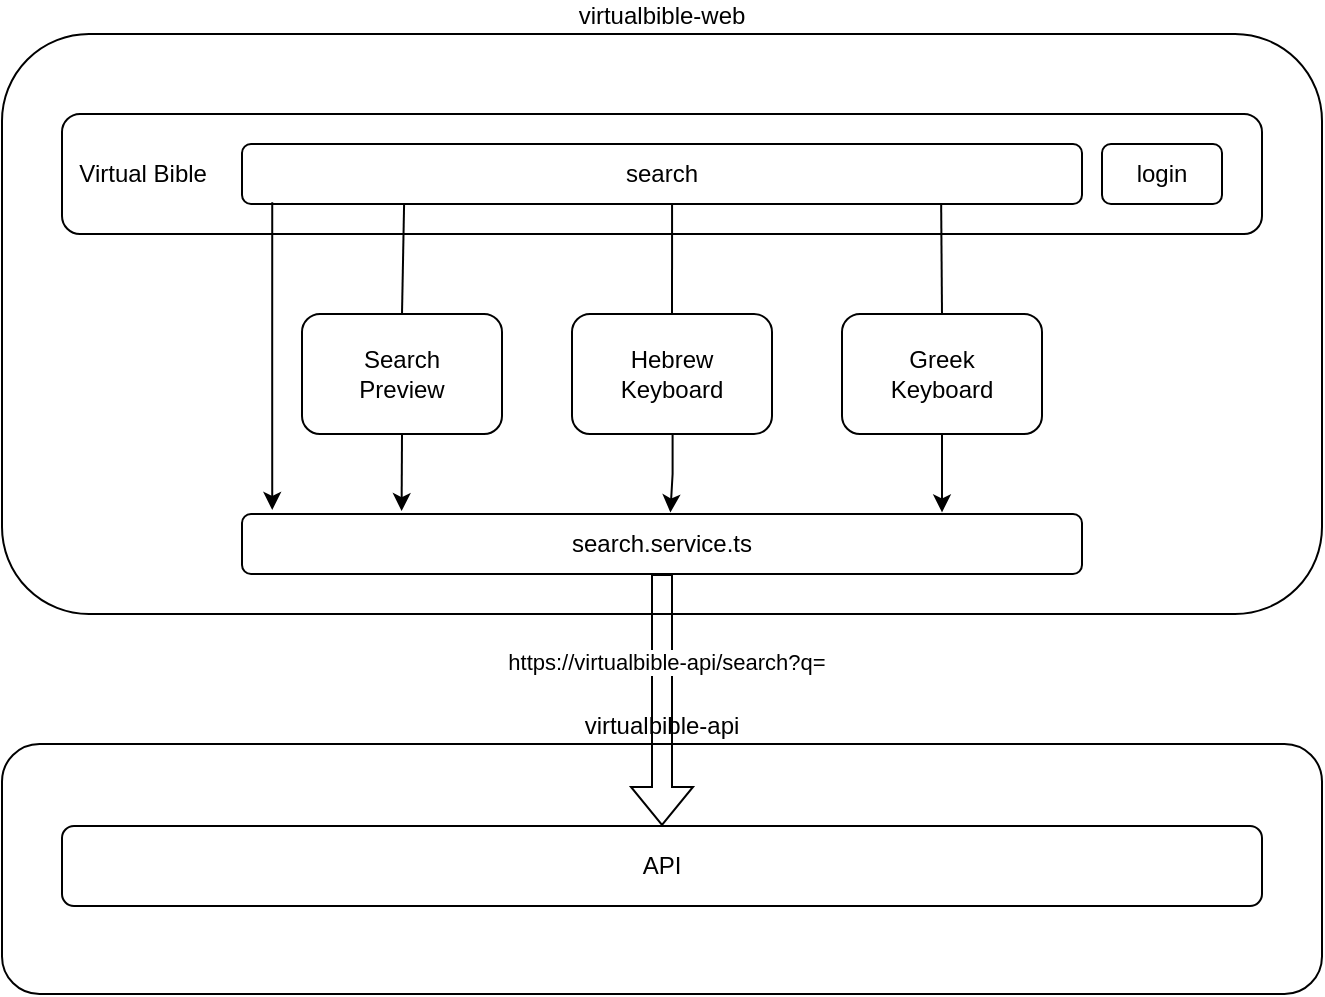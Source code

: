 <mxfile version="24.8.9">
  <diagram name="Page-1" id="XmDNyY39khyLWt8Rqw_E">
    <mxGraphModel dx="1158" dy="734" grid="1" gridSize="10" guides="1" tooltips="1" connect="1" arrows="1" fold="1" page="1" pageScale="1" pageWidth="850" pageHeight="1100" math="0" shadow="0">
      <root>
        <mxCell id="0" />
        <mxCell id="1" parent="0" />
        <mxCell id="-Rp3sFje5-P1Gec0Q8yj-18" value="virtualbible-api" style="rounded=1;whiteSpace=wrap;html=1;labelPosition=center;verticalLabelPosition=top;align=center;verticalAlign=bottom;" parent="1" vertex="1">
          <mxGeometry x="90" y="455" width="660" height="125" as="geometry" />
        </mxCell>
        <mxCell id="-Rp3sFje5-P1Gec0Q8yj-17" value="virtualbible-web" style="rounded=1;whiteSpace=wrap;html=1;labelPosition=center;verticalLabelPosition=top;align=center;verticalAlign=bottom;" parent="1" vertex="1">
          <mxGeometry x="90" y="100" width="660" height="290" as="geometry" />
        </mxCell>
        <mxCell id="-Rp3sFje5-P1Gec0Q8yj-1" value="&amp;nbsp; Virtual Bible" style="rounded=1;whiteSpace=wrap;html=1;align=left;" parent="1" vertex="1">
          <mxGeometry x="120" y="140" width="600" height="60" as="geometry" />
        </mxCell>
        <mxCell id="-Rp3sFje5-P1Gec0Q8yj-2" value="search" style="rounded=1;whiteSpace=wrap;html=1;" parent="1" vertex="1">
          <mxGeometry x="210" y="155" width="420" height="30" as="geometry" />
        </mxCell>
        <mxCell id="-Rp3sFje5-P1Gec0Q8yj-3" value="Search&lt;div&gt;Preview&lt;/div&gt;" style="rounded=1;whiteSpace=wrap;html=1;align=center;" parent="1" vertex="1">
          <mxGeometry x="240" y="240" width="100" height="60" as="geometry" />
        </mxCell>
        <mxCell id="-Rp3sFje5-P1Gec0Q8yj-12" style="edgeStyle=orthogonalEdgeStyle;rounded=0;orthogonalLoop=1;jettySize=auto;html=1;exitX=0.503;exitY=0.932;exitDx=0;exitDy=0;entryX=0.51;entryY=-0.125;entryDx=0;entryDy=0;entryPerimeter=0;exitPerimeter=0;" parent="1" source="-Rp3sFje5-P1Gec0Q8yj-4" edge="1">
          <mxGeometry relative="1" as="geometry">
            <mxPoint x="425" y="303" as="sourcePoint" />
            <mxPoint x="424.2" y="339.25" as="targetPoint" />
          </mxGeometry>
        </mxCell>
        <mxCell id="-Rp3sFje5-P1Gec0Q8yj-4" value="Hebrew&lt;div&gt;Keyboard&lt;/div&gt;" style="rounded=1;whiteSpace=wrap;html=1;align=center;" parent="1" vertex="1">
          <mxGeometry x="375" y="240" width="100" height="60" as="geometry" />
        </mxCell>
        <mxCell id="-Rp3sFje5-P1Gec0Q8yj-5" value="Greek&lt;div&gt;Keyboard&lt;/div&gt;" style="rounded=1;whiteSpace=wrap;html=1;align=center;" parent="1" vertex="1">
          <mxGeometry x="510" y="240" width="100" height="60" as="geometry" />
        </mxCell>
        <mxCell id="-Rp3sFje5-P1Gec0Q8yj-6" value="" style="endArrow=none;html=1;rounded=0;exitX=0.5;exitY=0;exitDx=0;exitDy=0;entryX=0.193;entryY=0.988;entryDx=0;entryDy=0;entryPerimeter=0;" parent="1" source="-Rp3sFje5-P1Gec0Q8yj-3" target="-Rp3sFje5-P1Gec0Q8yj-2" edge="1">
          <mxGeometry width="50" height="50" relative="1" as="geometry">
            <mxPoint x="400" y="370" as="sourcePoint" />
            <mxPoint x="291" y="190" as="targetPoint" />
          </mxGeometry>
        </mxCell>
        <mxCell id="-Rp3sFje5-P1Gec0Q8yj-7" value="" style="endArrow=none;html=1;rounded=0;exitX=0.5;exitY=0;exitDx=0;exitDy=0;entryX=0.512;entryY=0.986;entryDx=0;entryDy=0;entryPerimeter=0;" parent="1" source="-Rp3sFje5-P1Gec0Q8yj-4" target="-Rp3sFje5-P1Gec0Q8yj-2" edge="1">
          <mxGeometry width="50" height="50" relative="1" as="geometry">
            <mxPoint x="424" y="240" as="sourcePoint" />
            <mxPoint x="425" y="210" as="targetPoint" />
          </mxGeometry>
        </mxCell>
        <mxCell id="-Rp3sFje5-P1Gec0Q8yj-8" value="" style="endArrow=none;html=1;rounded=0;entryX=0.149;entryY=1.193;entryDx=0;entryDy=0;entryPerimeter=0;exitX=0.5;exitY=0;exitDx=0;exitDy=0;" parent="1" source="-Rp3sFje5-P1Gec0Q8yj-5" edge="1">
          <mxGeometry width="50" height="50" relative="1" as="geometry">
            <mxPoint x="559.58" y="234" as="sourcePoint" />
            <mxPoint x="559.58" y="185" as="targetPoint" />
          </mxGeometry>
        </mxCell>
        <mxCell id="-Rp3sFje5-P1Gec0Q8yj-9" value="login" style="rounded=1;whiteSpace=wrap;html=1;" parent="1" vertex="1">
          <mxGeometry x="640" y="155" width="60" height="30" as="geometry" />
        </mxCell>
        <mxCell id="-Rp3sFje5-P1Gec0Q8yj-10" value="search.service.ts" style="rounded=1;whiteSpace=wrap;html=1;" parent="1" vertex="1">
          <mxGeometry x="210" y="340" width="420" height="30" as="geometry" />
        </mxCell>
        <mxCell id="-Rp3sFje5-P1Gec0Q8yj-11" style="edgeStyle=orthogonalEdgeStyle;rounded=0;orthogonalLoop=1;jettySize=auto;html=1;exitX=0.5;exitY=1;exitDx=0;exitDy=0;entryX=0.19;entryY=-0.048;entryDx=0;entryDy=0;entryPerimeter=0;" parent="1" source="-Rp3sFje5-P1Gec0Q8yj-3" target="-Rp3sFje5-P1Gec0Q8yj-10" edge="1">
          <mxGeometry relative="1" as="geometry">
            <mxPoint x="280" y="320" as="targetPoint" />
          </mxGeometry>
        </mxCell>
        <mxCell id="-Rp3sFje5-P1Gec0Q8yj-14" style="edgeStyle=orthogonalEdgeStyle;rounded=0;orthogonalLoop=1;jettySize=auto;html=1;exitX=0.5;exitY=1;exitDx=0;exitDy=0;entryX=0.85;entryY=-0.027;entryDx=0;entryDy=0;entryPerimeter=0;" parent="1" edge="1">
          <mxGeometry relative="1" as="geometry">
            <mxPoint x="553" y="300" as="sourcePoint" />
            <mxPoint x="560.0" y="339.19" as="targetPoint" />
          </mxGeometry>
        </mxCell>
        <mxCell id="-Rp3sFje5-P1Gec0Q8yj-15" style="edgeStyle=orthogonalEdgeStyle;rounded=0;orthogonalLoop=1;jettySize=auto;html=1;exitX=0.036;exitY=0.969;exitDx=0;exitDy=0;entryX=0.036;entryY=-0.068;entryDx=0;entryDy=0;entryPerimeter=0;exitPerimeter=0;" parent="1" source="-Rp3sFje5-P1Gec0Q8yj-2" target="-Rp3sFje5-P1Gec0Q8yj-10" edge="1">
          <mxGeometry relative="1" as="geometry">
            <mxPoint x="240.8" y="185.87" as="sourcePoint" />
            <mxPoint x="244.08" y="339.19" as="targetPoint" />
          </mxGeometry>
        </mxCell>
        <mxCell id="-Rp3sFje5-P1Gec0Q8yj-16" value="API" style="rounded=1;whiteSpace=wrap;html=1;" parent="1" vertex="1">
          <mxGeometry x="120" y="496" width="600" height="40" as="geometry" />
        </mxCell>
        <mxCell id="-Rp3sFje5-P1Gec0Q8yj-19" value="" style="shape=flexArrow;endArrow=classic;html=1;rounded=0;exitX=0.5;exitY=1;exitDx=0;exitDy=0;entryX=0.5;entryY=0;entryDx=0;entryDy=0;" parent="1" source="-Rp3sFje5-P1Gec0Q8yj-10" target="-Rp3sFje5-P1Gec0Q8yj-16" edge="1">
          <mxGeometry width="50" height="50" relative="1" as="geometry">
            <mxPoint x="360" y="480" as="sourcePoint" />
            <mxPoint x="400" y="550" as="targetPoint" />
          </mxGeometry>
        </mxCell>
        <mxCell id="MT_z_7alEChC9YVByZ0I-1" value="https://virtualbible-api/search?q=" style="edgeLabel;html=1;align=center;verticalAlign=middle;resizable=0;points=[];" vertex="1" connectable="0" parent="-Rp3sFje5-P1Gec0Q8yj-19">
          <mxGeometry x="-0.308" y="2" relative="1" as="geometry">
            <mxPoint as="offset" />
          </mxGeometry>
        </mxCell>
      </root>
    </mxGraphModel>
  </diagram>
</mxfile>
